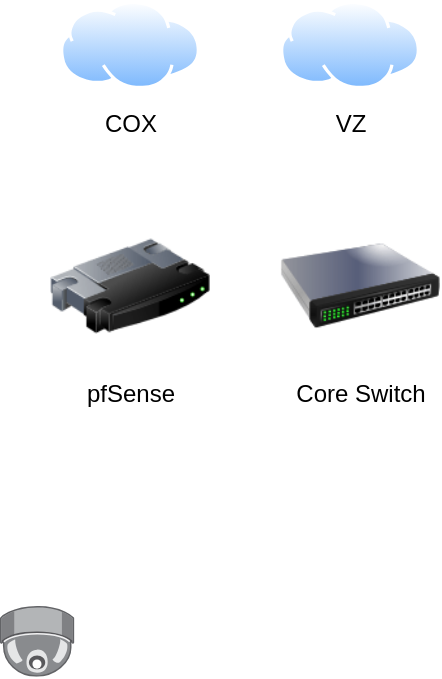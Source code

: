<mxfile version="27.1.1">
  <diagram name="Page-1" id="DlbqUJeY_QGEgDqm6cJ1">
    <mxGraphModel dx="1270" dy="828" grid="1" gridSize="10" guides="1" tooltips="1" connect="1" arrows="1" fold="1" page="1" pageScale="1" pageWidth="850" pageHeight="1100" math="0" shadow="0">
      <root>
        <mxCell id="0" />
        <mxCell id="1" parent="0" />
        <mxCell id="h4OPCloKGQ54QwDkCzU0-1" value="COX" style="image;aspect=fixed;perimeter=ellipsePerimeter;html=1;align=center;shadow=0;dashed=0;spacingTop=3;image=img/lib/active_directory/internet_cloud.svg;" vertex="1" parent="1">
          <mxGeometry x="80" y="77.4" width="70" height="44.1" as="geometry" />
        </mxCell>
        <mxCell id="h4OPCloKGQ54QwDkCzU0-2" value="pfSense" style="image;html=1;image=img/lib/clip_art/networking/Router_128x128.png" vertex="1" parent="1">
          <mxGeometry x="75" y="180" width="80" height="80" as="geometry" />
        </mxCell>
        <mxCell id="h4OPCloKGQ54QwDkCzU0-4" value="VZ" style="image;aspect=fixed;perimeter=ellipsePerimeter;html=1;align=center;shadow=0;dashed=0;spacingTop=3;image=img/lib/active_directory/internet_cloud.svg;" vertex="1" parent="1">
          <mxGeometry x="190" y="77.4" width="70" height="44.1" as="geometry" />
        </mxCell>
        <mxCell id="h4OPCloKGQ54QwDkCzU0-5" value="Core Switch" style="image;html=1;image=img/lib/clip_art/networking/Switch_128x128.png" vertex="1" parent="1">
          <mxGeometry x="190" y="180" width="80" height="80" as="geometry" />
        </mxCell>
        <mxCell id="h4OPCloKGQ54QwDkCzU0-9" value="" style="image;points=[];aspect=fixed;html=1;align=center;shadow=0;dashed=0;image=img/lib/allied_telesis/security/Surveillance_Camera_Ceiling.svg;" vertex="1" parent="1">
          <mxGeometry x="50" y="380" width="37.2" height="35.4" as="geometry" />
        </mxCell>
      </root>
    </mxGraphModel>
  </diagram>
</mxfile>
